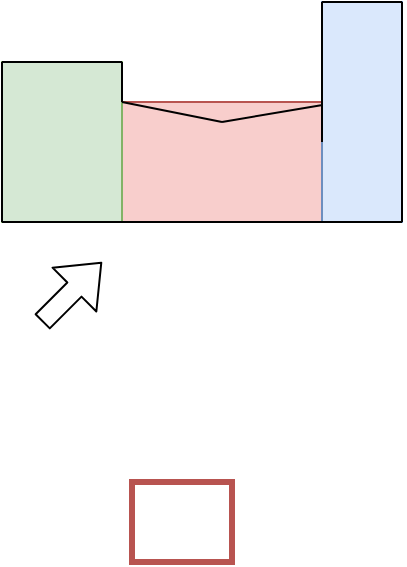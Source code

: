 <mxfile version="13.9.2" type="github">
  <diagram id="SNSVXGH9BnDzPArwe3A-" name="Page-1">
    <mxGraphModel dx="810" dy="877" grid="1" gridSize="10" guides="1" tooltips="1" connect="1" arrows="1" fold="1" page="1" pageScale="1" pageWidth="850" pageHeight="1100" math="0" shadow="0">
      <root>
        <mxCell id="0" />
        <mxCell id="1" parent="0" />
        <mxCell id="7JbKkaQA1GK2c_iS6zvy-1" value="" style="shape=flexArrow;endArrow=classic;html=1;" edge="1" parent="1">
          <mxGeometry width="50" height="50" relative="1" as="geometry">
            <mxPoint x="330" y="710" as="sourcePoint" />
            <mxPoint x="360" y="680" as="targetPoint" />
          </mxGeometry>
        </mxCell>
        <mxCell id="7JbKkaQA1GK2c_iS6zvy-10" value="" style="group" vertex="1" connectable="0" parent="1">
          <mxGeometry x="310" y="550" width="200" height="110" as="geometry" />
        </mxCell>
        <mxCell id="7JbKkaQA1GK2c_iS6zvy-17" value="" style="rounded=0;whiteSpace=wrap;html=1;strokeWidth=1;fillColor=#f8cecc;strokeColor=#b85450;" vertex="1" parent="7JbKkaQA1GK2c_iS6zvy-10">
          <mxGeometry x="60" y="50" width="100" height="60" as="geometry" />
        </mxCell>
        <mxCell id="7JbKkaQA1GK2c_iS6zvy-19" value="" style="rounded=0;whiteSpace=wrap;html=1;strokeWidth=1;fillColor=#d5e8d4;strokeColor=#82b366;" vertex="1" parent="7JbKkaQA1GK2c_iS6zvy-10">
          <mxGeometry y="30" width="60" height="80" as="geometry" />
        </mxCell>
        <mxCell id="7JbKkaQA1GK2c_iS6zvy-15" value="" style="rounded=0;whiteSpace=wrap;html=1;strokeWidth=1;fillColor=#dae8fc;strokeColor=#6c8ebf;" vertex="1" parent="7JbKkaQA1GK2c_iS6zvy-10">
          <mxGeometry x="160" width="40" height="110" as="geometry" />
        </mxCell>
        <mxCell id="7JbKkaQA1GK2c_iS6zvy-2" value="" style="endArrow=none;html=1;" edge="1" parent="7JbKkaQA1GK2c_iS6zvy-10">
          <mxGeometry width="50" height="50" relative="1" as="geometry">
            <mxPoint x="60" y="50" as="sourcePoint" />
            <mxPoint x="110" y="60" as="targetPoint" />
          </mxGeometry>
        </mxCell>
        <mxCell id="7JbKkaQA1GK2c_iS6zvy-3" value="" style="endArrow=none;html=1;" edge="1" parent="7JbKkaQA1GK2c_iS6zvy-10">
          <mxGeometry width="50" height="50" relative="1" as="geometry">
            <mxPoint x="160" y="70" as="sourcePoint" />
            <mxPoint x="160" as="targetPoint" />
          </mxGeometry>
        </mxCell>
        <mxCell id="7JbKkaQA1GK2c_iS6zvy-4" value="" style="endArrow=none;html=1;" edge="1" parent="7JbKkaQA1GK2c_iS6zvy-10">
          <mxGeometry width="50" height="50" relative="1" as="geometry">
            <mxPoint x="200" y="110" as="sourcePoint" />
            <mxPoint x="200" as="targetPoint" />
          </mxGeometry>
        </mxCell>
        <mxCell id="7JbKkaQA1GK2c_iS6zvy-5" value="" style="endArrow=none;html=1;" edge="1" parent="7JbKkaQA1GK2c_iS6zvy-10">
          <mxGeometry width="50" height="50" relative="1" as="geometry">
            <mxPoint y="110" as="sourcePoint" />
            <mxPoint x="200" y="110" as="targetPoint" />
          </mxGeometry>
        </mxCell>
        <mxCell id="7JbKkaQA1GK2c_iS6zvy-6" value="" style="endArrow=none;html=1;" edge="1" parent="7JbKkaQA1GK2c_iS6zvy-10">
          <mxGeometry width="50" height="50" relative="1" as="geometry">
            <mxPoint y="110" as="sourcePoint" />
            <mxPoint y="30" as="targetPoint" />
          </mxGeometry>
        </mxCell>
        <mxCell id="7JbKkaQA1GK2c_iS6zvy-7" value="" style="endArrow=none;html=1;" edge="1" parent="7JbKkaQA1GK2c_iS6zvy-10">
          <mxGeometry width="50" height="50" relative="1" as="geometry">
            <mxPoint x="60" y="50" as="sourcePoint" />
            <mxPoint x="60" y="30" as="targetPoint" />
          </mxGeometry>
        </mxCell>
        <mxCell id="7JbKkaQA1GK2c_iS6zvy-8" value="" style="endArrow=none;html=1;" edge="1" parent="7JbKkaQA1GK2c_iS6zvy-10">
          <mxGeometry width="50" height="50" relative="1" as="geometry">
            <mxPoint y="30" as="sourcePoint" />
            <mxPoint x="60" y="30" as="targetPoint" />
          </mxGeometry>
        </mxCell>
        <mxCell id="7JbKkaQA1GK2c_iS6zvy-9" value="" style="endArrow=none;html=1;" edge="1" parent="7JbKkaQA1GK2c_iS6zvy-10">
          <mxGeometry width="50" height="50" relative="1" as="geometry">
            <mxPoint x="160" as="sourcePoint" />
            <mxPoint x="200" as="targetPoint" />
          </mxGeometry>
        </mxCell>
        <mxCell id="57GNbXsHqVFu7rd3hSPP-3" value="" style="rounded=0;whiteSpace=wrap;html=1;strokeColor=#b85450;fillColor=none;strokeWidth=3;" parent="1" vertex="1">
          <mxGeometry x="375" y="790" width="50" height="40" as="geometry" />
        </mxCell>
        <mxCell id="7JbKkaQA1GK2c_iS6zvy-20" value="" style="endArrow=none;html=1;entryX=-0.012;entryY=0.469;entryDx=0;entryDy=0;entryPerimeter=0;" edge="1" parent="1" target="7JbKkaQA1GK2c_iS6zvy-15">
          <mxGeometry width="50" height="50" relative="1" as="geometry">
            <mxPoint x="420" y="610" as="sourcePoint" />
            <mxPoint x="540" y="730" as="targetPoint" />
          </mxGeometry>
        </mxCell>
      </root>
    </mxGraphModel>
  </diagram>
</mxfile>
